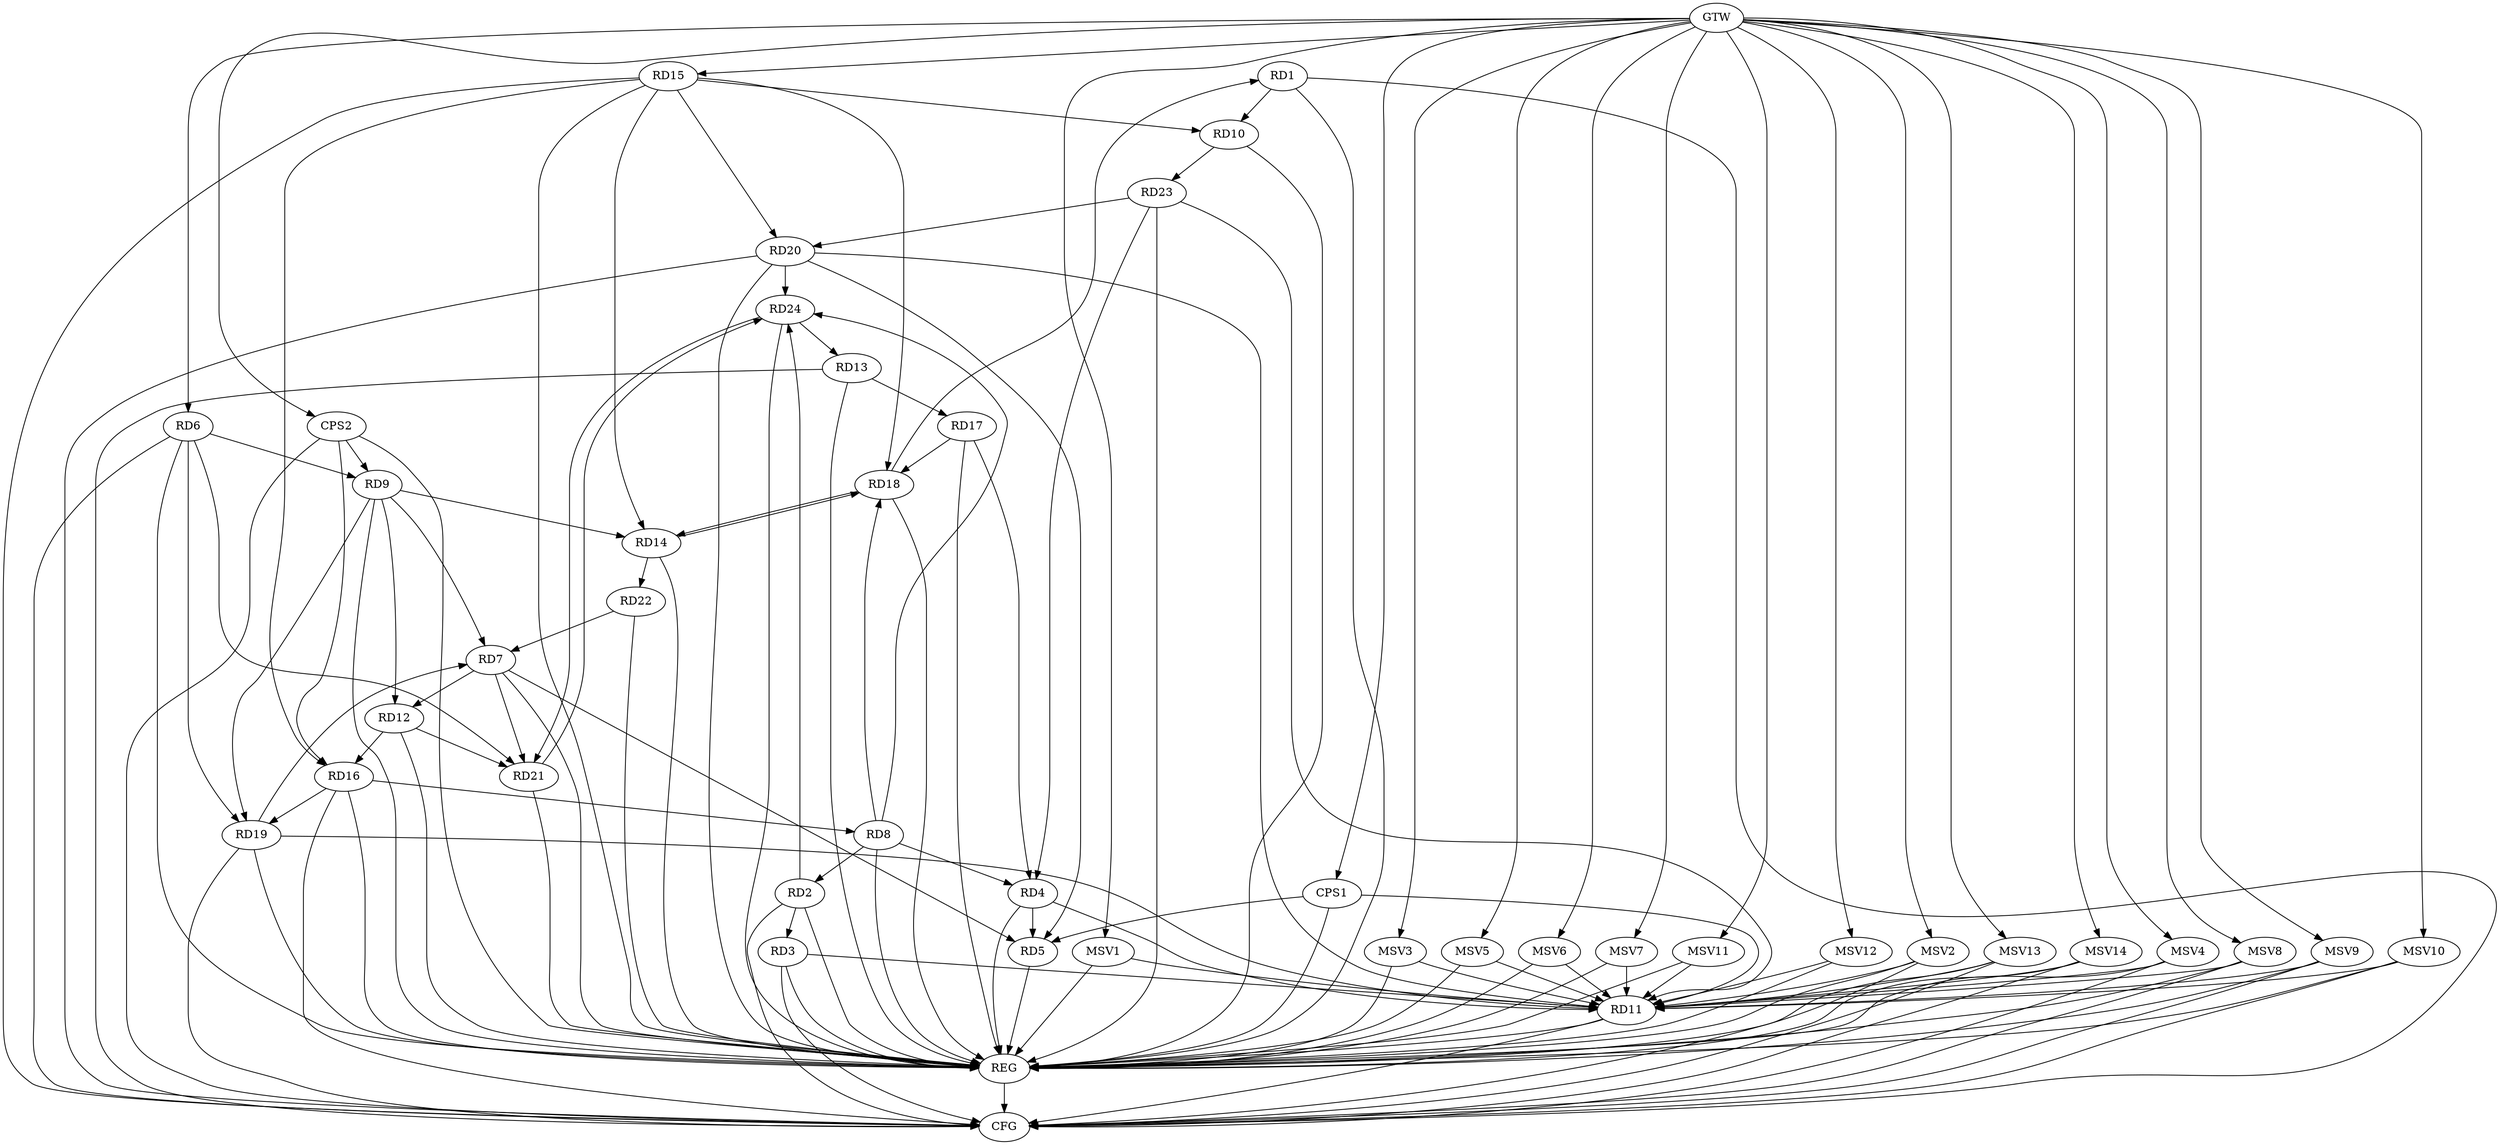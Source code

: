 strict digraph G {
  RD1 [ label="RD1" ];
  RD2 [ label="RD2" ];
  RD3 [ label="RD3" ];
  RD4 [ label="RD4" ];
  RD5 [ label="RD5" ];
  RD6 [ label="RD6" ];
  RD7 [ label="RD7" ];
  RD8 [ label="RD8" ];
  RD9 [ label="RD9" ];
  RD10 [ label="RD10" ];
  RD11 [ label="RD11" ];
  RD12 [ label="RD12" ];
  RD13 [ label="RD13" ];
  RD14 [ label="RD14" ];
  RD15 [ label="RD15" ];
  RD16 [ label="RD16" ];
  RD17 [ label="RD17" ];
  RD18 [ label="RD18" ];
  RD19 [ label="RD19" ];
  RD20 [ label="RD20" ];
  RD21 [ label="RD21" ];
  RD22 [ label="RD22" ];
  RD23 [ label="RD23" ];
  RD24 [ label="RD24" ];
  CPS1 [ label="CPS1" ];
  CPS2 [ label="CPS2" ];
  GTW [ label="GTW" ];
  REG [ label="REG" ];
  CFG [ label="CFG" ];
  MSV1 [ label="MSV1" ];
  MSV2 [ label="MSV2" ];
  MSV3 [ label="MSV3" ];
  MSV4 [ label="MSV4" ];
  MSV5 [ label="MSV5" ];
  MSV6 [ label="MSV6" ];
  MSV7 [ label="MSV7" ];
  MSV8 [ label="MSV8" ];
  MSV9 [ label="MSV9" ];
  MSV10 [ label="MSV10" ];
  MSV11 [ label="MSV11" ];
  MSV12 [ label="MSV12" ];
  MSV13 [ label="MSV13" ];
  MSV14 [ label="MSV14" ];
  RD1 -> RD10;
  RD18 -> RD1;
  RD2 -> RD3;
  RD8 -> RD2;
  RD2 -> RD24;
  RD3 -> RD11;
  RD4 -> RD5;
  RD8 -> RD4;
  RD4 -> RD11;
  RD17 -> RD4;
  RD23 -> RD4;
  RD7 -> RD5;
  RD20 -> RD5;
  RD6 -> RD9;
  RD6 -> RD19;
  RD6 -> RD21;
  RD9 -> RD7;
  RD7 -> RD12;
  RD19 -> RD7;
  RD7 -> RD21;
  RD22 -> RD7;
  RD16 -> RD8;
  RD8 -> RD18;
  RD8 -> RD24;
  RD9 -> RD12;
  RD9 -> RD14;
  RD9 -> RD19;
  RD15 -> RD10;
  RD10 -> RD23;
  RD19 -> RD11;
  RD20 -> RD11;
  RD23 -> RD11;
  RD12 -> RD16;
  RD12 -> RD21;
  RD13 -> RD17;
  RD24 -> RD13;
  RD15 -> RD14;
  RD14 -> RD18;
  RD18 -> RD14;
  RD14 -> RD22;
  RD15 -> RD16;
  RD15 -> RD18;
  RD15 -> RD20;
  RD16 -> RD19;
  RD17 -> RD18;
  RD23 -> RD20;
  RD20 -> RD24;
  RD21 -> RD24;
  RD24 -> RD21;
  CPS1 -> RD5;
  CPS1 -> RD11;
  CPS2 -> RD16;
  CPS2 -> RD9;
  GTW -> RD6;
  GTW -> RD15;
  GTW -> CPS1;
  GTW -> CPS2;
  RD1 -> REG;
  RD2 -> REG;
  RD3 -> REG;
  RD4 -> REG;
  RD5 -> REG;
  RD6 -> REG;
  RD7 -> REG;
  RD8 -> REG;
  RD9 -> REG;
  RD10 -> REG;
  RD11 -> REG;
  RD12 -> REG;
  RD13 -> REG;
  RD14 -> REG;
  RD15 -> REG;
  RD16 -> REG;
  RD17 -> REG;
  RD18 -> REG;
  RD19 -> REG;
  RD20 -> REG;
  RD21 -> REG;
  RD22 -> REG;
  RD23 -> REG;
  RD24 -> REG;
  CPS1 -> REG;
  CPS2 -> REG;
  RD13 -> CFG;
  RD19 -> CFG;
  RD3 -> CFG;
  RD11 -> CFG;
  RD20 -> CFG;
  RD16 -> CFG;
  RD2 -> CFG;
  CPS2 -> CFG;
  RD1 -> CFG;
  RD6 -> CFG;
  RD15 -> CFG;
  REG -> CFG;
  MSV1 -> RD11;
  MSV2 -> RD11;
  GTW -> MSV1;
  MSV1 -> REG;
  GTW -> MSV2;
  MSV2 -> REG;
  MSV2 -> CFG;
  MSV3 -> RD11;
  MSV4 -> RD11;
  GTW -> MSV3;
  MSV3 -> REG;
  GTW -> MSV4;
  MSV4 -> REG;
  MSV4 -> CFG;
  MSV5 -> RD11;
  GTW -> MSV5;
  MSV5 -> REG;
  MSV6 -> RD11;
  GTW -> MSV6;
  MSV6 -> REG;
  MSV7 -> RD11;
  GTW -> MSV7;
  MSV7 -> REG;
  MSV8 -> RD11;
  GTW -> MSV8;
  MSV8 -> REG;
  MSV8 -> CFG;
  MSV9 -> RD11;
  MSV10 -> RD11;
  GTW -> MSV9;
  MSV9 -> REG;
  MSV9 -> CFG;
  GTW -> MSV10;
  MSV10 -> REG;
  MSV10 -> CFG;
  MSV11 -> RD11;
  GTW -> MSV11;
  MSV11 -> REG;
  MSV12 -> RD11;
  GTW -> MSV12;
  MSV12 -> REG;
  MSV13 -> RD11;
  MSV14 -> RD11;
  GTW -> MSV13;
  MSV13 -> REG;
  MSV13 -> CFG;
  GTW -> MSV14;
  MSV14 -> REG;
  MSV14 -> CFG;
}

